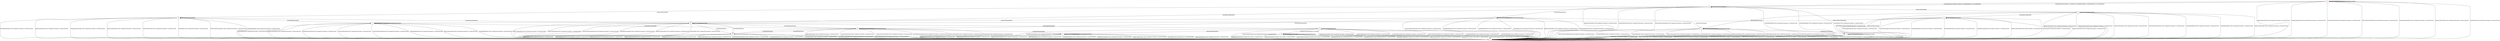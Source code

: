 digraph {
9 [color="red"]
0
1
2
3
4
5
6
7
8
10
11
12
13
14
15
9 -> 15 [label="ApplicationData/Alert Fatal (Unexpected message) & ConnectionClosed"]
9 -> 9 [label="ApplicationDataEmpty/Empty"]
9 -> 15 [label="ChangeCipherSpec/Alert Fatal (Unexpected message) & ConnectionClosed"]
9 -> 15 [label="ClientCertificate/Alert Fatal (Unexpected message) & ConnectionClosed"]
9 -> 15 [label="ClientCertificateVerify/Alert Fatal (Unexpected message) & ConnectionClosed"]
9 -> 11 [label="ClientHelloDHE/ServerHello & Certificate & ServerKeyExchange & CertificateRequest & ServerHelloDone"]
9 -> 11 [label="ClientHelloRSA/ServerHello Certificate & CertificateRequest & ServerHelloDone"]
9 -> 15 [label="ClientKeyExchange/Alert Fatal (Unexpected message) & ConnectionClosed"]
9 -> 15 [label="EmptyCertificate/Alert Fatal (Unexpected message) & ConnectionClosed"]
9 -> 15 [label="Finished/Alert Fatal (Unexpected message) & ConnectionClosed"]
9 -> 9 [label="HeartbeatRequest/Empty"]
0 -> 15 [label="ApplicationData/Alert Fatal (Unexpected message) & ConnectionClosed"]
0 -> 15 [label="ApplicationDataEmpty/Alert Fatal (Unexpected message) & ConnectionClosed"]
0 -> 15 [label="ChangeCipherSpec/Alert Fatal (Unexpected message) & ConnectionClosed"]
0 -> 15 [label="ClientCertificate/Alert Fatal (Unexpected message) & ConnectionClosed"]
0 -> 15 [label="ClientCertificateVerify/Alert Fatal (Unexpected message) & ConnectionClosed"]
0 -> 15 [label="ClientHelloDHE/Alert Fatal (Unexpected message) & ConnectionClosed"]
0 -> 15 [label="ClientHelloRSA/Alert Fatal (Unexpected message) & ConnectionClosed"]
0 -> 15 [label="ClientKeyExchange/Alert Fatal (Unexpected message) & ConnectionClosed"]
0 -> 15 [label="EmptyCertificate/Alert Fatal (Unexpected message) & ConnectionClosed"]
0 -> 15 [label="Finished/Alert Fatal (Unexpected message) & ConnectionClosed"]
0 -> 15 [label="HeartbeatRequest/Alert Fatal (Unexpected message) & ConnectionClosed"]
1 -> 15 [label="ApplicationData/Alert Fatal (Unexpected message) & ConnectionClosed"]
1 -> 1 [label="ApplicationDataEmpty/Empty"]
1 -> 15 [label="ChangeCipherSpec/Alert Fatal (Unexpected message) & ConnectionClosed"]
1 -> 15 [label="ClientCertificate/Alert Fatal (Record overflow) & ConnectionClosed"]
1 -> 15 [label="ClientCertificateVerify/Alert Fatal (Internal error) & ConnectionClosed"]
1 -> 15 [label="ClientHelloDHE/Alert Fatal (Record overflow) & ConnectionClosed"]
1 -> 15 [label="ClientHelloRSA/Alert Fatal (Record overflow) & ConnectionClosed"]
1 -> 15 [label="ClientKeyExchange/Alert Fatal (Record overflow) & ConnectionClosed"]
1 -> 15 [label="EmptyCertificate/Alert Fatal (Record overflow) & ConnectionClosed"]
1 -> 15 [label="Finished/Alert Fatal (Record overflow) & ConnectionClosed"]
1 -> 1 [label="HeartbeatRequest/Empty"]
2 -> 15 [label="ApplicationData/Alert Fatal (Unexpected message) & ConnectionClosed"]
2 -> 2 [label="ApplicationDataEmpty/Empty"]
2 -> 15 [label="ChangeCipherSpec/Alert Fatal (Unexpected message) & ConnectionClosed"]
2 -> 15 [label="ClientCertificate/Alert Fatal (Record overflow) & ConnectionClosed"]
2 -> 13 [label="ClientCertificateVerify/Empty"]
2 -> 15 [label="ClientHelloDHE/Alert Fatal (Record overflow) & ConnectionClosed"]
2 -> 15 [label="ClientHelloRSA/Alert Fatal (Record overflow) & ConnectionClosed"]
2 -> 15 [label="ClientKeyExchange/Alert Fatal (Record overflow) & ConnectionClosed"]
2 -> 15 [label="EmptyCertificate/Alert Fatal (Record overflow) & ConnectionClosed"]
2 -> 15 [label="Finished/Alert Fatal (Record overflow) & ConnectionClosed"]
2 -> 1 [label="HeartbeatRequest/Empty"]
3 -> 15 [label="ApplicationData/Alert Fatal (Unexpected message) & ConnectionClosed"]
3 -> 3 [label="ApplicationDataEmpty/Empty"]
3 -> 15 [label="ChangeCipherSpec/Alert Fatal (Unexpected message) & ConnectionClosed"]
3 -> 15 [label="ClientCertificate/Alert Fatal (Unexpected message) & ConnectionClosed"]
3 -> 15 [label="ClientCertificateVerify/Alert Fatal (Unexpected message) & ConnectionClosed"]
3 -> 15 [label="ClientHelloDHE/Alert Fatal (Unexpected message) & ConnectionClosed"]
3 -> 15 [label="ClientHelloRSA/Alert Fatal (Unexpected message) & ConnectionClosed"]
3 -> 15 [label="ClientKeyExchange/Alert Fatal (Unexpected message) & ConnectionClosed"]
3 -> 15 [label="EmptyCertificate/Alert Fatal (Unexpected message) & ConnectionClosed"]
3 -> 15 [label="Finished/Alert Fatal (Internal error) & ConnectionClosed"]
3 -> 3 [label="HeartbeatRequest/Empty"]
4 -> 15 [label="ApplicationData/Alert Fatal (Unexpected message) & ConnectionClosed"]
4 -> 4 [label="ApplicationDataEmpty/Empty"]
4 -> 15 [label="ChangeCipherSpec/Alert Fatal (Unexpected message) & ConnectionClosed"]
4 -> 15 [label="ClientCertificate/Alert Fatal (Unexpected message) & ConnectionClosed"]
4 -> 15 [label="ClientCertificateVerify/Alert Fatal (Unexpected message) & ConnectionClosed"]
4 -> 15 [label="ClientHelloDHE/Alert Fatal (Unexpected message) & ConnectionClosed"]
4 -> 15 [label="ClientHelloRSA/Alert Fatal (Unexpected message) & ConnectionClosed"]
4 -> 15 [label="ClientKeyExchange/Alert Fatal (Unexpected message) & ConnectionClosed"]
4 -> 15 [label="EmptyCertificate/Alert Fatal (Unexpected message) & ConnectionClosed"]
4 -> 14 [label="Finished/ChangeCipherSpec & Finished"]
4 -> 3 [label="HeartbeatRequest/Empty"]
5 -> 15 [label="ApplicationData/Alert Fatal (Unexpected message) & ConnectionClosed"]
5 -> 5 [label="ApplicationDataEmpty/Empty"]
5 -> 15 [label="ChangeCipherSpec/Alert Fatal (Unexpected message) & ConnectionClosed"]
5 -> 15 [label="ClientCertificate/Alert Fatal (Unexpected message) & ConnectionClosed"]
5 -> 15 [label="ClientCertificateVerify/Alert Fatal (Unexpected message) & ConnectionClosed"]
5 -> 15 [label="ClientHelloDHE/Alert Fatal (Unexpected message) & ConnectionClosed"]
5 -> 15 [label="ClientHelloRSA/Alert Fatal (Unexpected message) & ConnectionClosed"]
5 -> 1 [label="ClientKeyExchange/Empty"]
5 -> 15 [label="EmptyCertificate/Alert Fatal (Unexpected message) & ConnectionClosed"]
5 -> 15 [label="Finished/Alert Fatal (Unexpected message) & ConnectionClosed"]
5 -> 5 [label="HeartbeatRequest/Empty"]
6 -> 15 [label="ApplicationData/Alert Fatal (Unexpected message) & ConnectionClosed"]
6 -> 6 [label="ApplicationDataEmpty/Empty"]
6 -> 15 [label="ChangeCipherSpec/Alert Fatal (Unexpected message) & ConnectionClosed"]
6 -> 15 [label="ClientCertificate/Alert Fatal (Unexpected message) & ConnectionClosed"]
6 -> 15 [label="ClientCertificateVerify/Alert Fatal (Unexpected message) & ConnectionClosed"]
6 -> 15 [label="ClientHelloDHE/Alert Fatal (Unexpected message) & ConnectionClosed"]
6 -> 15 [label="ClientHelloRSA/Alert Fatal (Unexpected message) & ConnectionClosed"]
6 -> 2 [label="ClientKeyExchange/Empty"]
6 -> 15 [label="EmptyCertificate/Alert Fatal (Unexpected message) & ConnectionClosed"]
6 -> 15 [label="Finished/Alert Fatal (Unexpected message) & ConnectionClosed"]
6 -> 5 [label="HeartbeatRequest/Empty"]
7 -> 15 [label="ApplicationData/Alert Fatal (Unexpected message) & ConnectionClosed"]
7 -> 7 [label="ApplicationDataEmpty/Empty"]
7 -> 15 [label="ChangeCipherSpec/Alert Fatal (Unexpected message) & ConnectionClosed"]
7 -> 15 [label="ClientCertificate/Alert Fatal (Unexpected message) & ConnectionClosed"]
7 -> 15 [label="ClientCertificateVerify/Alert Fatal (Unexpected message) & ConnectionClosed"]
7 -> 15 [label="ClientHelloDHE/Alert Fatal (Unexpected message) & ConnectionClosed"]
7 -> 15 [label="ClientHelloRSA/Alert Fatal (Unexpected message) & ConnectionClosed"]
7 -> 12 [label="ClientKeyExchange/Empty"]
7 -> 15 [label="EmptyCertificate/Alert Fatal (Unexpected message) & ConnectionClosed"]
7 -> 15 [label="Finished/Alert Fatal (Unexpected message) & ConnectionClosed"]
7 -> 7 [label="HeartbeatRequest/Empty"]
8 -> 15 [label="ApplicationData/Alert Fatal (Unexpected message) & ConnectionClosed"]
8 -> 8 [label="ApplicationDataEmpty/Empty"]
8 -> 15 [label="ChangeCipherSpec/Alert Fatal (Unexpected message) & ConnectionClosed"]
8 -> 15 [label="ClientCertificate/Alert Fatal (Unexpected message) & ConnectionClosed"]
8 -> 15 [label="ClientCertificateVerify/Alert Fatal (Unexpected message) & ConnectionClosed"]
8 -> 15 [label="ClientHelloDHE/Alert Fatal (Unexpected message) & ConnectionClosed"]
8 -> 15 [label="ClientHelloRSA/Alert Fatal (Unexpected message) & ConnectionClosed"]
8 -> 13 [label="ClientKeyExchange/Empty"]
8 -> 15 [label="EmptyCertificate/Alert Fatal (Unexpected message) & ConnectionClosed"]
8 -> 15 [label="Finished/Alert Fatal (Unexpected message) & ConnectionClosed"]
8 -> 7 [label="HeartbeatRequest/Empty"]
10 -> 15 [label="ApplicationData/Alert Fatal (Unexpected message) & ConnectionClosed"]
10 -> 10 [label="ApplicationDataEmpty/Empty"]
10 -> 15 [label="ChangeCipherSpec/Alert Fatal (Unexpected message) & ConnectionClosed"]
10 -> 5 [label="ClientCertificate/Empty"]
10 -> 15 [label="ClientCertificateVerify/Alert Fatal (Unexpected message) & ConnectionClosed"]
10 -> 15 [label="ClientHelloDHE/Alert Fatal (Unexpected message) & ConnectionClosed"]
10 -> 15 [label="ClientHelloRSA/Alert Fatal (Unexpected message) & ConnectionClosed"]
10 -> 12 [label="ClientKeyExchange/Empty"]
10 -> 7 [label="EmptyCertificate/Empty"]
10 -> 15 [label="Finished/Alert Fatal (Unexpected message) & ConnectionClosed"]
10 -> 10 [label="HeartbeatRequest/Empty"]
11 -> 15 [label="ApplicationData/Alert Fatal (Unexpected message) & ConnectionClosed"]
11 -> 11 [label="ApplicationDataEmpty/Empty"]
11 -> 15 [label="ChangeCipherSpec/Alert Fatal (Unexpected message) & ConnectionClosed"]
11 -> 6 [label="ClientCertificate/Empty"]
11 -> 15 [label="ClientCertificateVerify/Alert Fatal (Unexpected message) & ConnectionClosed"]
11 -> 15 [label="ClientHelloDHE/Alert Fatal (Unexpected message) & ConnectionClosed"]
11 -> 15 [label="ClientHelloRSA/Alert Fatal (Unexpected message) & ConnectionClosed"]
11 -> 13 [label="ClientKeyExchange/Empty"]
11 -> 8 [label="EmptyCertificate/Empty"]
11 -> 15 [label="Finished/Alert Fatal (Unexpected message) & ConnectionClosed"]
11 -> 10 [label="HeartbeatRequest/Empty"]
12 -> 15 [label="ApplicationData/Alert Fatal (Unexpected message) & ConnectionClosed"]
12 -> 12 [label="ApplicationDataEmpty/Empty"]
12 -> 3 [label="ChangeCipherSpec/Empty"]
12 -> 15 [label="ClientCertificate/Alert Fatal (Unexpected message) & ConnectionClosed"]
12 -> 15 [label="ClientCertificateVerify/Alert Fatal (Unexpected message) & ConnectionClosed"]
12 -> 0 [label="ClientHelloDHE/Empty"]
12 -> 0 [label="ClientHelloRSA/Empty"]
12 -> 15 [label="ClientKeyExchange/Alert Fatal (Unexpected message) & ConnectionClosed"]
12 -> 15 [label="EmptyCertificate/Alert Fatal (Unexpected message) & ConnectionClosed"]
12 -> 15 [label="Finished/Alert Fatal (Unexpected message) & ConnectionClosed"]
12 -> 12 [label="HeartbeatRequest/Empty"]
13 -> 15 [label="ApplicationData/Alert Fatal (Unexpected message) & ConnectionClosed"]
13 -> 13 [label="ApplicationDataEmpty/Empty"]
13 -> 4 [label="ChangeCipherSpec/Empty"]
13 -> 15 [label="ClientCertificate/Alert Fatal (Unexpected message) & ConnectionClosed"]
13 -> 15 [label="ClientCertificateVerify/Alert Fatal (Unexpected message) & ConnectionClosed"]
13 -> 0 [label="ClientHelloDHE/Empty"]
13 -> 0 [label="ClientHelloRSA/Empty"]
13 -> 15 [label="ClientKeyExchange/Alert Fatal (Unexpected message) & ConnectionClosed"]
13 -> 15 [label="EmptyCertificate/Alert Fatal (Unexpected message) & ConnectionClosed"]
13 -> 15 [label="Finished/Alert Fatal (Unexpected message) & ConnectionClosed"]
13 -> 12 [label="HeartbeatRequest/Empty"]
14 -> 15 [label="ApplicationData/ApplicationData & Alert Warning (Close notify) & ConnectionClosed"]
14 -> 14 [label="ApplicationDataEmpty/Empty"]
14 -> 15 [label="ChangeCipherSpec/Alert Warning (Close notify) & ConnectionClosed"]
14 -> 15 [label="ClientCertificate/Alert Warning (Close notify) & ConnectionClosed"]
14 -> 15 [label="ClientCertificateVerify/Alert Warning (Close notify) & ConnectionClosed"]
14 -> 15 [label="ClientHelloDHE/Alert Fatal (Handshake failure) & ConnectionClosed"]
14 -> 15 [label="ClientHelloRSA/Alert Fatal (Handshake failure) & ConnectionClosed"]
14 -> 15 [label="ClientKeyExchange/Alert Warning (Close notify) & ConnectionClosed"]
14 -> 15 [label="EmptyCertificate/Alert Warning (Close notify) & ConnectionClosed"]
14 -> 15 [label="Finished/Alert Warning (Close notify) & ConnectionClosed"]
14 -> 14 [label="HeartbeatRequest/HeartbeatResponse"]
15 -> 15 [label="ApplicationData/ConnectionClosed"]
15 -> 15 [label="ApplicationDataEmpty/ConnectionClosed"]
15 -> 15 [label="ChangeCipherSpec/ConnectionClosed"]
15 -> 15 [label="ClientCertificate/ConnectionClosed"]
15 -> 15 [label="ClientCertificateVerify/ConnectionClosed"]
15 -> 15 [label="ClientHelloDHE/ConnectionClosed"]
15 -> 15 [label="ClientHelloRSA/ConnectionClosed"]
15 -> 15 [label="ClientKeyExchange/ConnectionClosed"]
15 -> 15 [label="EmptyCertificate/ConnectionClosed"]
15 -> 15 [label="Finished/ConnectionClosed"]
15 -> 15 [label="HeartbeatRequest/ConnectionClosed"]
}
